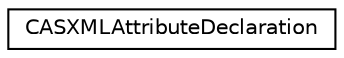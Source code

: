 digraph G
{
  edge [fontname="Helvetica",fontsize="10",labelfontname="Helvetica",labelfontsize="10"];
  node [fontname="Helvetica",fontsize="10",shape=record];
  rankdir="LR";
  Node1 [label="CASXMLAttributeDeclaration",height=0.2,width=0.4,color="black", fillcolor="white", style="filled",URL="$class_c_a_s_x_m_l_attribute_declaration.html"];
}
